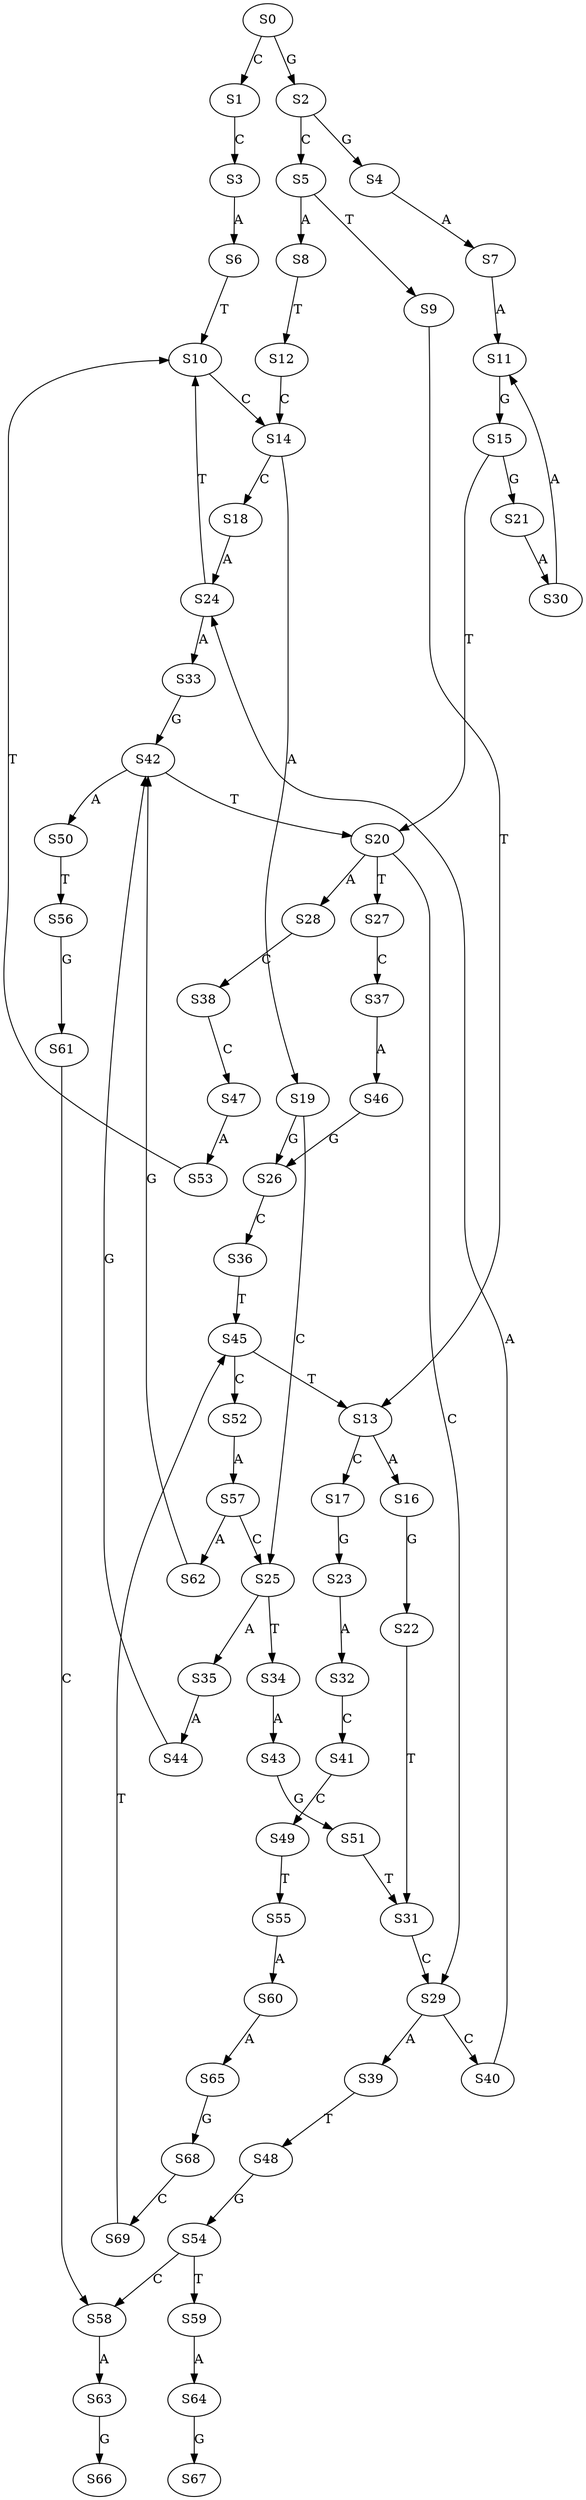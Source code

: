 strict digraph  {
	S0 -> S1 [ label = C ];
	S0 -> S2 [ label = G ];
	S1 -> S3 [ label = C ];
	S2 -> S4 [ label = G ];
	S2 -> S5 [ label = C ];
	S3 -> S6 [ label = A ];
	S4 -> S7 [ label = A ];
	S5 -> S8 [ label = A ];
	S5 -> S9 [ label = T ];
	S6 -> S10 [ label = T ];
	S7 -> S11 [ label = A ];
	S8 -> S12 [ label = T ];
	S9 -> S13 [ label = T ];
	S10 -> S14 [ label = C ];
	S11 -> S15 [ label = G ];
	S12 -> S14 [ label = C ];
	S13 -> S16 [ label = A ];
	S13 -> S17 [ label = C ];
	S14 -> S18 [ label = C ];
	S14 -> S19 [ label = A ];
	S15 -> S20 [ label = T ];
	S15 -> S21 [ label = G ];
	S16 -> S22 [ label = G ];
	S17 -> S23 [ label = G ];
	S18 -> S24 [ label = A ];
	S19 -> S25 [ label = C ];
	S19 -> S26 [ label = G ];
	S20 -> S27 [ label = T ];
	S20 -> S28 [ label = A ];
	S20 -> S29 [ label = C ];
	S21 -> S30 [ label = A ];
	S22 -> S31 [ label = T ];
	S23 -> S32 [ label = A ];
	S24 -> S33 [ label = A ];
	S24 -> S10 [ label = T ];
	S25 -> S34 [ label = T ];
	S25 -> S35 [ label = A ];
	S26 -> S36 [ label = C ];
	S27 -> S37 [ label = C ];
	S28 -> S38 [ label = C ];
	S29 -> S39 [ label = A ];
	S29 -> S40 [ label = C ];
	S30 -> S11 [ label = A ];
	S31 -> S29 [ label = C ];
	S32 -> S41 [ label = C ];
	S33 -> S42 [ label = G ];
	S34 -> S43 [ label = A ];
	S35 -> S44 [ label = A ];
	S36 -> S45 [ label = T ];
	S37 -> S46 [ label = A ];
	S38 -> S47 [ label = C ];
	S39 -> S48 [ label = T ];
	S40 -> S24 [ label = A ];
	S41 -> S49 [ label = C ];
	S42 -> S20 [ label = T ];
	S42 -> S50 [ label = A ];
	S43 -> S51 [ label = G ];
	S44 -> S42 [ label = G ];
	S45 -> S13 [ label = T ];
	S45 -> S52 [ label = C ];
	S46 -> S26 [ label = G ];
	S47 -> S53 [ label = A ];
	S48 -> S54 [ label = G ];
	S49 -> S55 [ label = T ];
	S50 -> S56 [ label = T ];
	S51 -> S31 [ label = T ];
	S52 -> S57 [ label = A ];
	S53 -> S10 [ label = T ];
	S54 -> S58 [ label = C ];
	S54 -> S59 [ label = T ];
	S55 -> S60 [ label = A ];
	S56 -> S61 [ label = G ];
	S57 -> S62 [ label = A ];
	S57 -> S25 [ label = C ];
	S58 -> S63 [ label = A ];
	S59 -> S64 [ label = A ];
	S60 -> S65 [ label = A ];
	S61 -> S58 [ label = C ];
	S62 -> S42 [ label = G ];
	S63 -> S66 [ label = G ];
	S64 -> S67 [ label = G ];
	S65 -> S68 [ label = G ];
	S68 -> S69 [ label = C ];
	S69 -> S45 [ label = T ];
}
